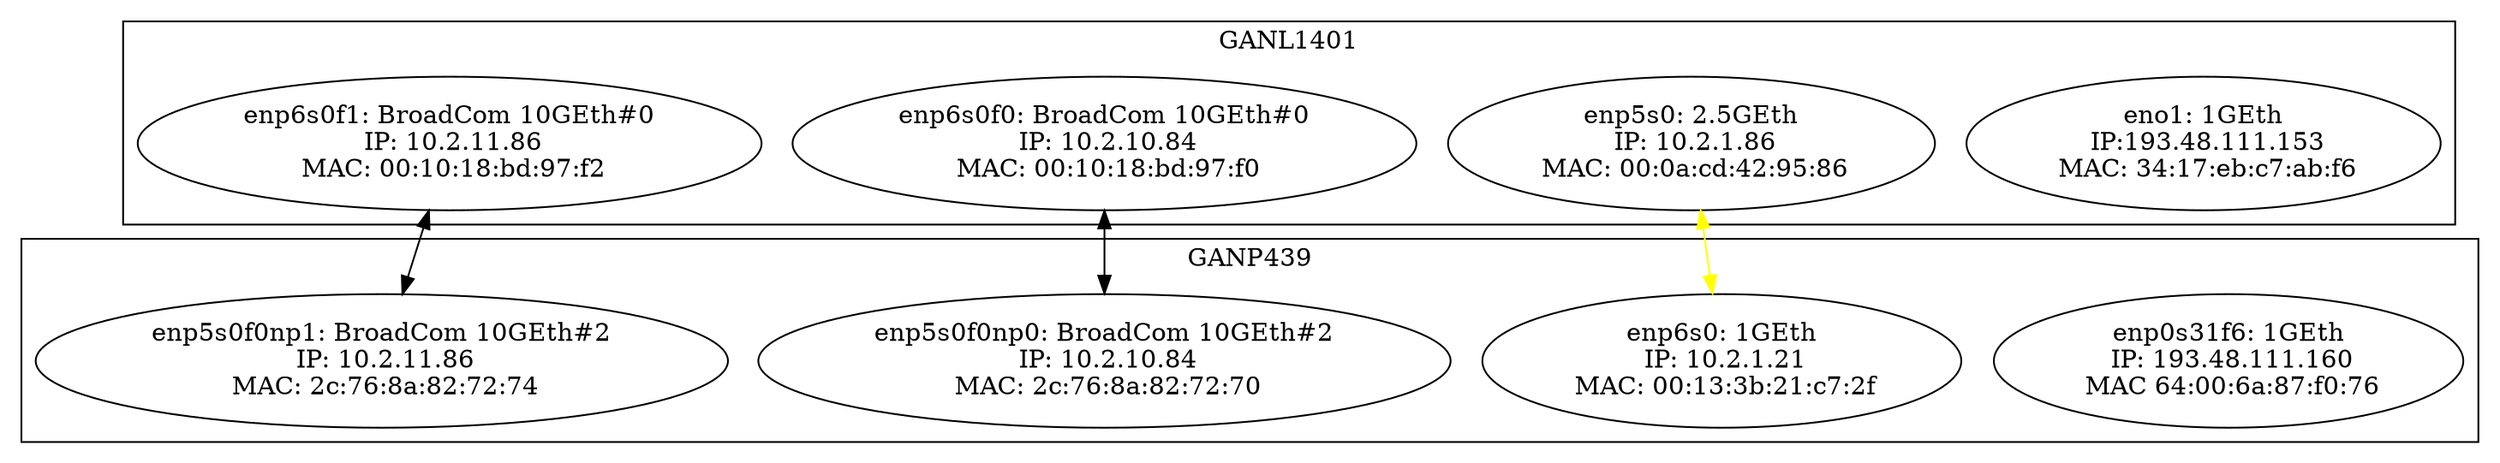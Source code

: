 digraph Point2PointNetwork           
{
  subgraph cluster_GANL1401        
  {label=GANL1401
#motherboard
	eno1[shape=ellipse,label="eno1: 1GEth\n IP:193.48.111.153\n MAC: 34:17:eb:c7:ab:f6"]
#IcyBox PCIe1x 2.5GEth
	enp5s0[shape=ellipse,label="enp5s0: 2.5GEth\n IP: 10.2.1.86\n MAC: 00:0a:cd:42:95:86"]
#Intel 10GEth #3
#	enp6s0f0[shape=ellipse,label="enp6s0f0: Intel 10GEth#3\n IP: 10.2.10.84\n MAC:a0:36:9f:26:8f:84"]
#	enp6s0f1[shape=ellipse,label="enp6s0f1: Intel 10GEth#3\n IP: 10.2.11.86\n MAC: a0:36:9f:26:8f:86"]
#BroadCom 10GEth #0
	enp6s0f0[shape=ellipse,label="enp6s0f0: BroadCom 10GEth#0\n IP: 10.2.10.84\n MAC: 00:10:18:bd:97:f0"]
	enp6s0f1[shape=ellipse,label="enp6s0f1: BroadCom 10GEth#0\n IP: 10.2.11.86\n MAC: 00:10:18:bd:97:f2"]
  }//GANL1401

  subgraph cluster_GANP349        
  {label=GANP439
#motherboard
	enp0s31f6[shape=ellipse,label="enp0s31f6: 1GEth\n IP: 193.48.111.160\n MAC 64:00:6a:87:f0:76"]
#StarTech PCIe1x 1GEth
	enp6s0[shape=ellipse,label="enp6s0: 1GEth\n IP: 10.2.1.21\n MAC: 00:13:3b:21:c7:2f"]
#Intel 10GEth #2
#	enp5s0f0[shape=ellipse,label="enp5s0f0: Intel 10GEth#2\n IP: 10.2.10.38\n MAC: a0:36:9f:24:53:e8"]
#	enp5s0f1[shape=ellipse,label="enp5s0f1: Intel 10GEth#2\n IP; 10.2.11.34\n MAC: a0:36:9f:24:53:ea"]
#BroadCom 10GEth #1
#	enp5s0f0[shape=ellipse,label="enp5s0f0: HP 10GEth#1\n IP: 10.2.10.84\n MAC: 2c:76:8a:82:72:70"]
#	enp5s0f1[shape=ellipse,label="enp5s0f1: HP 10GEth#1\n IP: 10.2.11.86\n MAC: 2c:76:8a:82:72:74"]
#BroadCom 10GEth #2
	enp5s0f0[shape=ellipse,label="enp5s0f0np0: BroadCom 10GEth#2\n IP: 10.2.10.84\n MAC: 2c:76:8a:82:72:70"]
	enp5s0f1[shape=ellipse,label="enp5s0f0np1: BroadCom 10GEth#2\n IP: 10.2.11.86\n MAC: 2c:76:8a:82:72:74"]
  }//GANP439

#Eth CAT6
  enp5s0 -> enp6s0 [dir=both color="yellow"]
#DAC black
  enp6s0f0 -> enp5s0f0 [dir=both color="black"]
#Dell SFP 10GEth fiber
  enp6s0f1 -> enp5s0f1 [dir=both color="Dell SFP 10GEth"]
}//digraph

